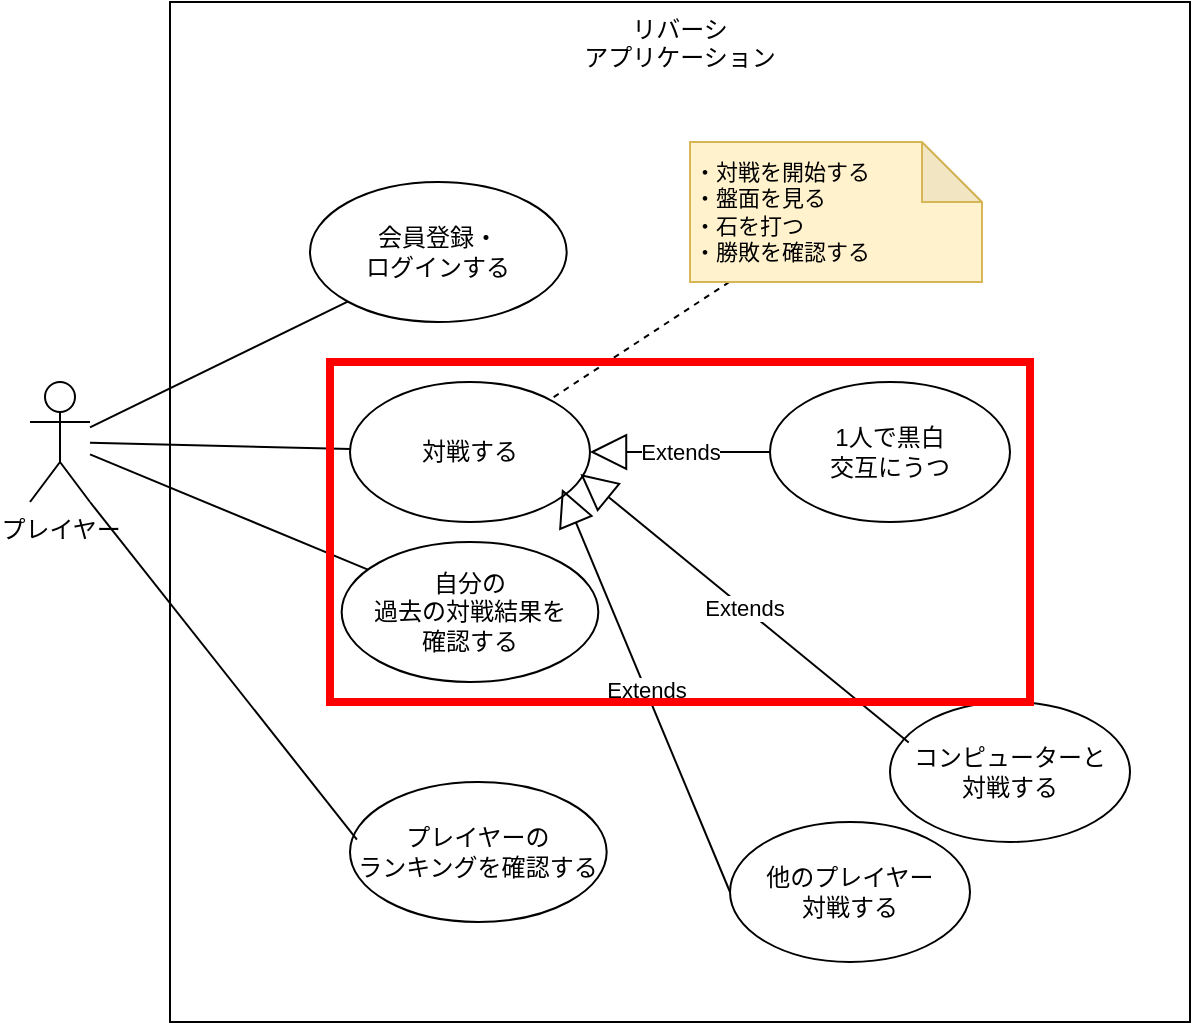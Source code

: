 <mxfile>
    <diagram id="pfVdsLULdCBR9uAFdAK5" name="ページ1">
        <mxGraphModel dx="1096" dy="887" grid="1" gridSize="10" guides="1" tooltips="1" connect="1" arrows="1" fold="1" page="1" pageScale="1" pageWidth="827" pageHeight="1169" math="0" shadow="0">
            <root>
                <mxCell id="0"/>
                <mxCell id="1" parent="0"/>
                <mxCell id="2" value="リバーシ&lt;br&gt;アプリケーション" style="whiteSpace=wrap;html=1;aspect=fixed;fillColor=none;verticalAlign=top;" parent="1" vertex="1">
                    <mxGeometry x="140" y="290" width="510" height="510" as="geometry"/>
                </mxCell>
                <mxCell id="9" style="edgeStyle=none;html=1;endArrow=none;endFill=0;" parent="1" source="3" target="6" edge="1">
                    <mxGeometry relative="1" as="geometry"/>
                </mxCell>
                <mxCell id="15" style="edgeStyle=none;shape=connector;rounded=1;html=1;entryX=0;entryY=1;entryDx=0;entryDy=0;strokeColor=default;align=center;verticalAlign=middle;fontFamily=Helvetica;fontSize=11;fontColor=default;labelBackgroundColor=default;endArrow=none;endFill=0;" parent="1" source="3" target="12" edge="1">
                    <mxGeometry relative="1" as="geometry"/>
                </mxCell>
                <mxCell id="16" style="edgeStyle=none;shape=connector;rounded=1;html=1;strokeColor=default;align=center;verticalAlign=middle;fontFamily=Helvetica;fontSize=11;fontColor=default;labelBackgroundColor=default;endArrow=none;endFill=0;" parent="1" source="3" target="13" edge="1">
                    <mxGeometry relative="1" as="geometry"/>
                </mxCell>
                <mxCell id="3" value="プレイヤー" style="shape=umlActor;verticalLabelPosition=bottom;verticalAlign=top;html=1;outlineConnect=0;" parent="1" vertex="1">
                    <mxGeometry x="70" y="480" width="30" height="60" as="geometry"/>
                </mxCell>
                <mxCell id="6" value="対戦する" style="ellipse;whiteSpace=wrap;html=1;fillColor=none;" parent="1" vertex="1">
                    <mxGeometry x="230" y="480" width="120" height="70" as="geometry"/>
                </mxCell>
                <mxCell id="11" style="edgeStyle=none;shape=connector;rounded=1;html=1;strokeColor=default;align=center;verticalAlign=middle;fontFamily=Helvetica;fontSize=11;fontColor=default;labelBackgroundColor=default;endArrow=none;endFill=0;dashed=1;" parent="1" source="10" target="6" edge="1">
                    <mxGeometry relative="1" as="geometry"/>
                </mxCell>
                <mxCell id="10" value="・対戦を開始する&lt;div&gt;・盤面を見る&lt;/div&gt;&lt;div&gt;・石を打つ&lt;/div&gt;&lt;div&gt;・勝敗を確認する&lt;/div&gt;" style="shape=note;whiteSpace=wrap;html=1;backgroundOutline=1;darkOpacity=0.05;fontFamily=Helvetica;fontSize=11;labelBackgroundColor=none;align=left;fillColor=#fff2cc;strokeColor=#d6b656;" parent="1" vertex="1">
                    <mxGeometry x="400" y="360" width="146" height="70" as="geometry"/>
                </mxCell>
                <mxCell id="12" value="会員登録・&lt;div&gt;ログインする&lt;/div&gt;" style="ellipse;whiteSpace=wrap;html=1;fillColor=none;" parent="1" vertex="1">
                    <mxGeometry x="210" y="380" width="128.33" height="70" as="geometry"/>
                </mxCell>
                <mxCell id="13" value="自分の&lt;div&gt;過去の対戦結果を&lt;/div&gt;&lt;div&gt;確認する&lt;/div&gt;" style="ellipse;whiteSpace=wrap;html=1;fillColor=none;" parent="1" vertex="1">
                    <mxGeometry x="225.83" y="560" width="128.33" height="70" as="geometry"/>
                </mxCell>
                <mxCell id="18" value="1人で黒白&lt;br&gt;交互にうつ" style="ellipse;whiteSpace=wrap;html=1;fillColor=none;" parent="1" vertex="1">
                    <mxGeometry x="440" y="480" width="120" height="70" as="geometry"/>
                </mxCell>
                <mxCell id="19" value="コンピューターと&lt;br&gt;対戦する" style="ellipse;whiteSpace=wrap;html=1;fillColor=none;" parent="1" vertex="1">
                    <mxGeometry x="500" y="640" width="120" height="70" as="geometry"/>
                </mxCell>
                <mxCell id="20" value="他のプレイヤー&lt;br&gt;対戦する" style="ellipse;whiteSpace=wrap;html=1;fillColor=none;" parent="1" vertex="1">
                    <mxGeometry x="420" y="700" width="120" height="70" as="geometry"/>
                </mxCell>
                <mxCell id="21" value="Extends" style="endArrow=block;endSize=16;endFill=0;html=1;rounded=1;strokeColor=default;align=center;verticalAlign=middle;fontFamily=Helvetica;fontSize=11;fontColor=default;labelBackgroundColor=default;edgeStyle=none;entryX=1;entryY=0.5;entryDx=0;entryDy=0;exitX=0;exitY=0.5;exitDx=0;exitDy=0;" parent="1" source="18" target="6" edge="1">
                    <mxGeometry width="160" relative="1" as="geometry">
                        <mxPoint x="300" y="530" as="sourcePoint"/>
                        <mxPoint x="460" y="530" as="targetPoint"/>
                    </mxGeometry>
                </mxCell>
                <mxCell id="22" value="Extends" style="endArrow=block;endSize=16;endFill=0;html=1;rounded=1;strokeColor=default;align=center;verticalAlign=middle;fontFamily=Helvetica;fontSize=11;fontColor=default;labelBackgroundColor=default;edgeStyle=none;exitX=0.078;exitY=0.29;exitDx=0;exitDy=0;entryX=0.96;entryY=0.657;entryDx=0;entryDy=0;entryPerimeter=0;exitPerimeter=0;" parent="1" source="19" target="6" edge="1">
                    <mxGeometry width="160" relative="1" as="geometry">
                        <mxPoint x="440" y="610" as="sourcePoint"/>
                        <mxPoint x="350" y="610" as="targetPoint"/>
                    </mxGeometry>
                </mxCell>
                <mxCell id="23" value="Extends" style="endArrow=block;endSize=16;endFill=0;html=1;rounded=1;strokeColor=default;align=center;verticalAlign=middle;fontFamily=Helvetica;fontSize=11;fontColor=default;labelBackgroundColor=default;edgeStyle=none;entryX=0.883;entryY=0.764;entryDx=0;entryDy=0;exitX=0;exitY=0.5;exitDx=0;exitDy=0;entryPerimeter=0;" parent="1" source="20" target="6" edge="1">
                    <mxGeometry width="160" relative="1" as="geometry">
                        <mxPoint x="440" y="695" as="sourcePoint"/>
                        <mxPoint x="350" y="600" as="targetPoint"/>
                    </mxGeometry>
                </mxCell>
                <mxCell id="25" value="プレイヤーの&lt;br&gt;ランキングを確認する" style="ellipse;whiteSpace=wrap;html=1;fillColor=none;" parent="1" vertex="1">
                    <mxGeometry x="230" y="680" width="128.33" height="70" as="geometry"/>
                </mxCell>
                <mxCell id="26" style="edgeStyle=none;shape=connector;rounded=1;html=1;exitX=1;exitY=1;exitDx=0;exitDy=0;exitPerimeter=0;entryX=0.027;entryY=0.412;entryDx=0;entryDy=0;entryPerimeter=0;strokeColor=default;align=center;verticalAlign=middle;fontFamily=Helvetica;fontSize=11;fontColor=default;labelBackgroundColor=default;endArrow=none;endFill=0;" parent="1" source="3" target="25" edge="1">
                    <mxGeometry relative="1" as="geometry"/>
                </mxCell>
                <mxCell id="27" value="" style="rounded=0;whiteSpace=wrap;html=1;fontFamily=Helvetica;fontSize=11;fontColor=default;labelBackgroundColor=default;fillColor=none;strokeColor=#FF0000;strokeWidth=4;" parent="1" vertex="1">
                    <mxGeometry x="220" y="470" width="350" height="170" as="geometry"/>
                </mxCell>
            </root>
        </mxGraphModel>
    </diagram>
</mxfile>